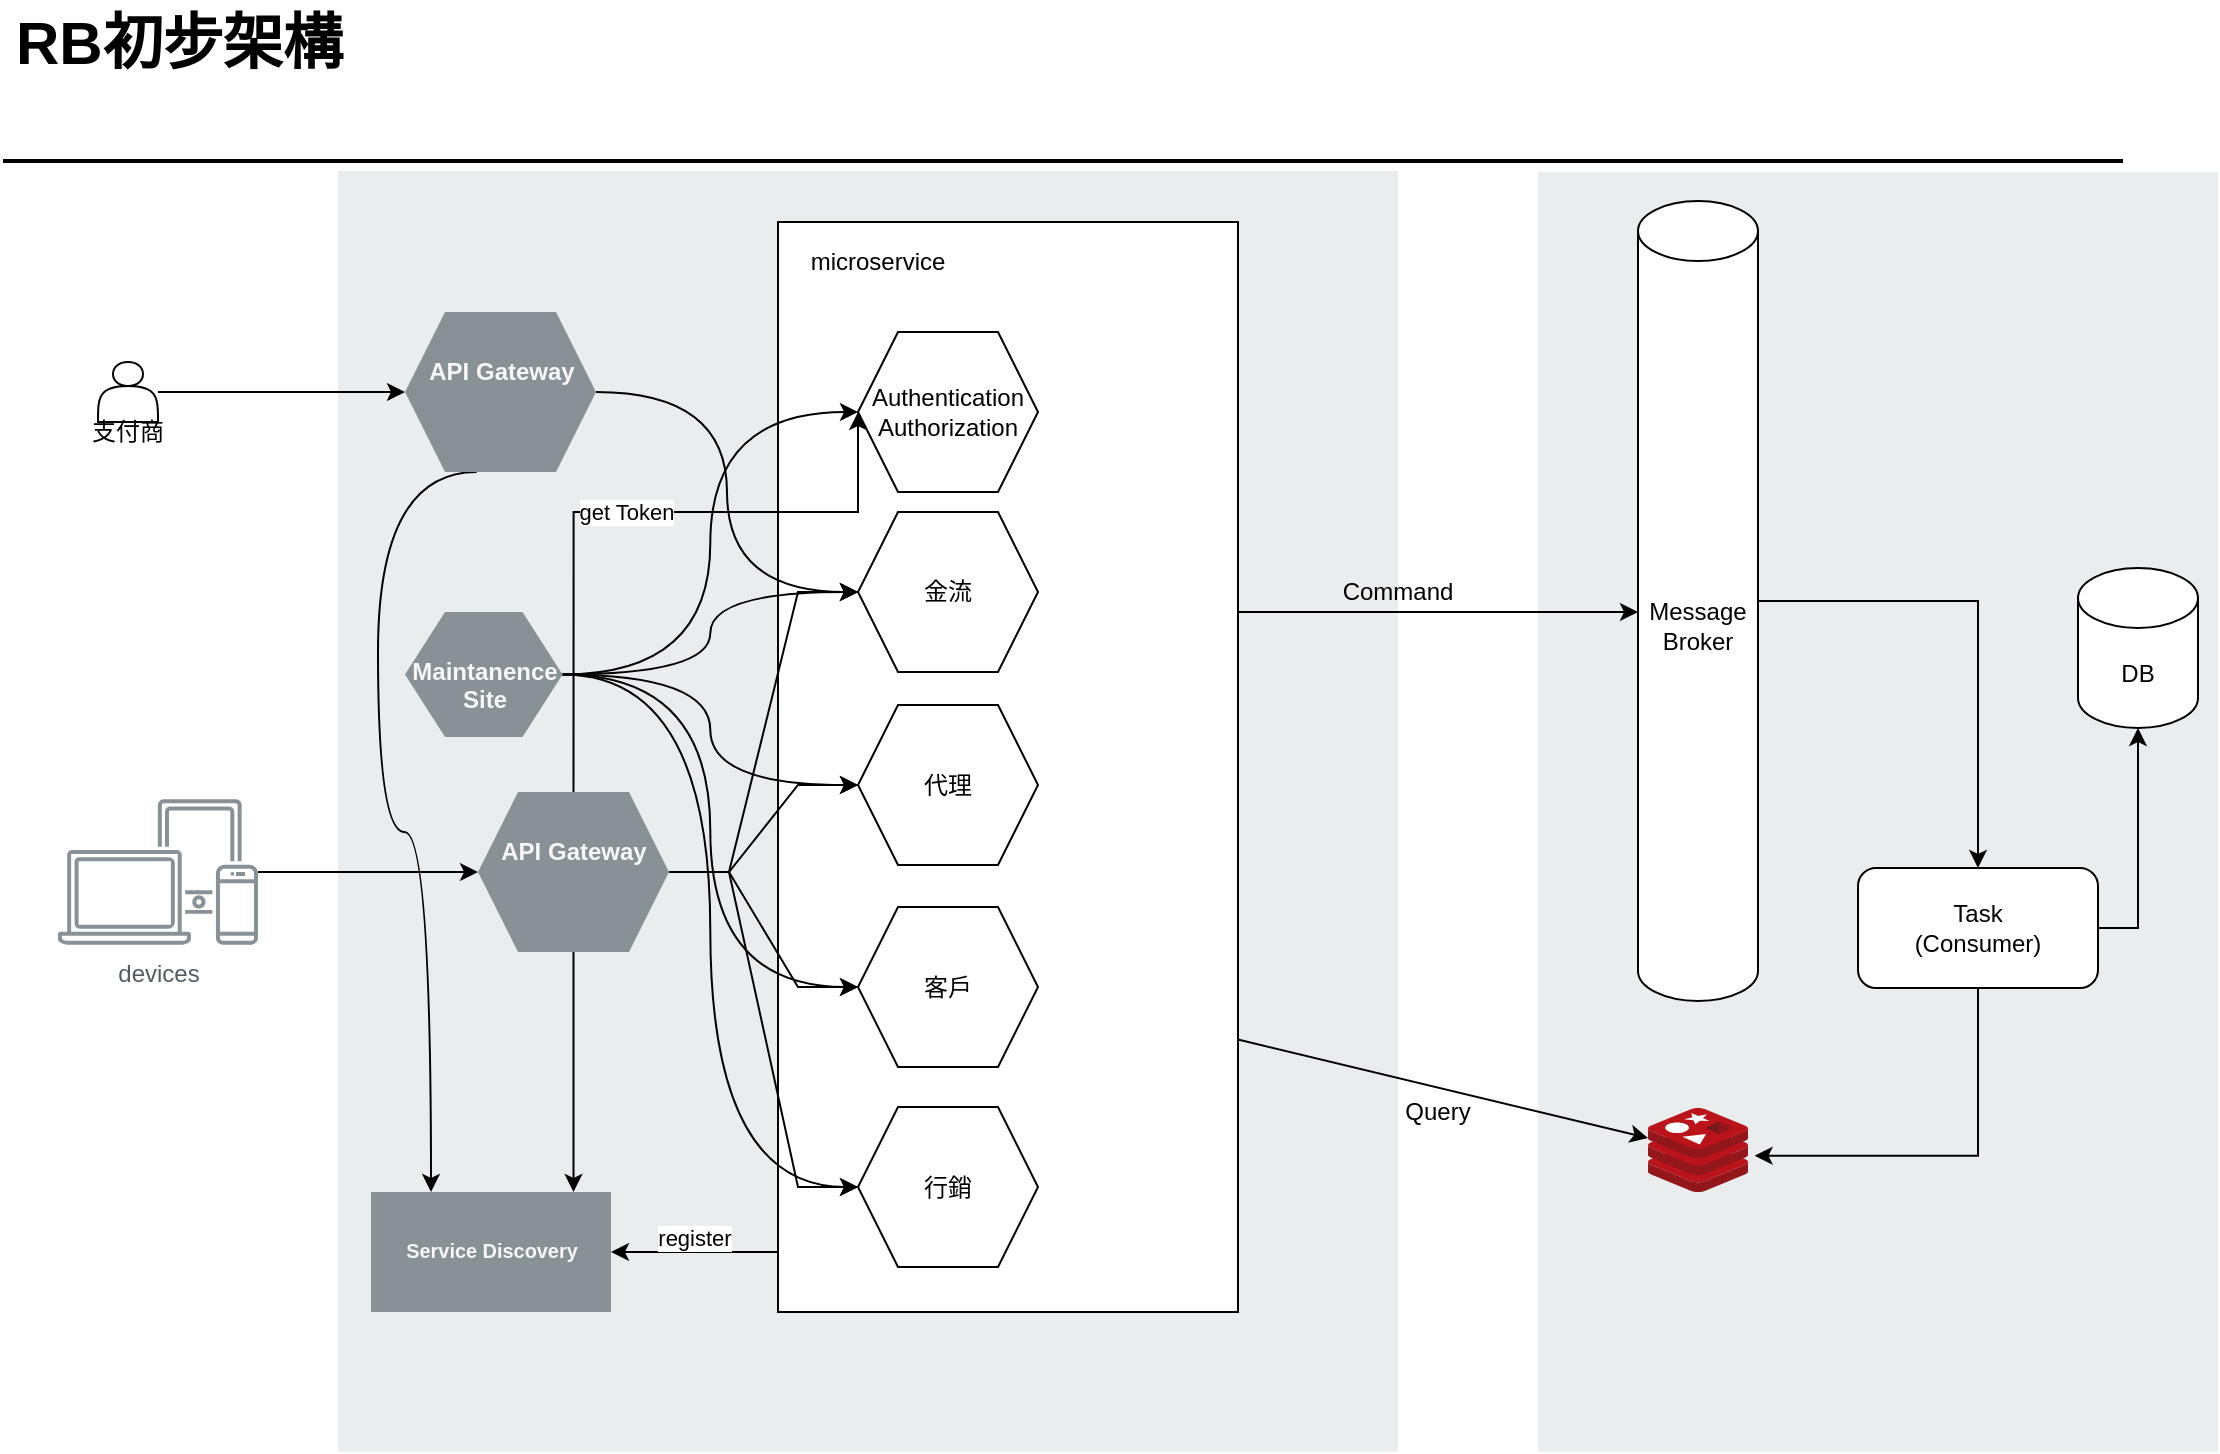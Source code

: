 <mxfile version="14.4.5" type="github">
  <diagram id="Ht1M8jgEwFfnCIfOTk4-" name="Page-1">
    <mxGraphModel dx="1504" dy="645" grid="1" gridSize="10" guides="1" tooltips="1" connect="1" arrows="1" fold="1" page="1" pageScale="1" pageWidth="1169" pageHeight="827" math="0" shadow="0">
      <root>
        <mxCell id="0" />
        <mxCell id="1" parent="0" />
        <mxCell id="qMT9t0mZY9mpns1QdVDe-62" value="" style="rounded=0;whiteSpace=wrap;html=1;fillColor=#EAEDED;fontSize=22;fontColor=#FFFFFF;strokeColor=none;labelBackgroundColor=none;" vertex="1" parent="1">
          <mxGeometry x="820" y="150" width="340" height="640" as="geometry" />
        </mxCell>
        <mxCell id="-QjtrjUzRDEMRZ5MF8oH-47" value="RB初步架構" style="text;html=1;resizable=0;points=[];autosize=1;align=left;verticalAlign=top;spacingTop=-4;fontSize=30;fontStyle=1" parent="1" vertex="1">
          <mxGeometry x="56.5" y="64.5" width="180" height="40" as="geometry" />
        </mxCell>
        <mxCell id="SCVMTBWpLvtzJIhz15lM-1" value="" style="line;strokeWidth=2;html=1;fontSize=14;" parent="1" vertex="1">
          <mxGeometry x="52.5" y="139.5" width="1060" height="10" as="geometry" />
        </mxCell>
        <mxCell id="k1J5Uft5zTIaOylSxwT3-1" value="" style="rounded=0;whiteSpace=wrap;html=1;fillColor=#EAEDED;fontSize=22;fontColor=#FFFFFF;strokeColor=none;labelBackgroundColor=none;" parent="1" vertex="1">
          <mxGeometry x="220" y="149.5" width="530" height="640.5" as="geometry" />
        </mxCell>
        <mxCell id="qMT9t0mZY9mpns1QdVDe-6" value="" style="edgeStyle=orthogonalEdgeStyle;rounded=0;orthogonalLoop=1;jettySize=auto;html=1;" edge="1" parent="1" source="qMT9t0mZY9mpns1QdVDe-4" target="qMT9t0mZY9mpns1QdVDe-5">
          <mxGeometry relative="1" as="geometry" />
        </mxCell>
        <mxCell id="qMT9t0mZY9mpns1QdVDe-4" value="devices" style="outlineConnect=0;gradientColor=none;fontColor=#545B64;strokeColor=none;fillColor=#879196;dashed=0;verticalLabelPosition=bottom;verticalAlign=top;align=center;html=1;fontSize=12;fontStyle=0;aspect=fixed;shape=mxgraph.aws4.illustration_devices;pointerEvents=1" vertex="1" parent="1">
          <mxGeometry x="80" y="463.5" width="100" height="73" as="geometry" />
        </mxCell>
        <mxCell id="qMT9t0mZY9mpns1QdVDe-8" value="" style="edgeStyle=orthogonalEdgeStyle;rounded=0;orthogonalLoop=1;jettySize=auto;html=1;" edge="1" parent="1" source="qMT9t0mZY9mpns1QdVDe-5" target="qMT9t0mZY9mpns1QdVDe-7">
          <mxGeometry relative="1" as="geometry">
            <Array as="points">
              <mxPoint x="338" y="640" />
              <mxPoint x="338" y="640" />
            </Array>
          </mxGeometry>
        </mxCell>
        <mxCell id="qMT9t0mZY9mpns1QdVDe-5" value="&lt;h4&gt;&lt;font color=&quot;#f7f7f7&quot;&gt;API Gateway&lt;/font&gt;&lt;br&gt;&lt;/h4&gt;" style="shape=hexagon;perimeter=hexagonPerimeter2;whiteSpace=wrap;html=1;fixedSize=1;dashed=0;fontColor=#545B64;fontStyle=0;verticalAlign=top;strokeColor=none;fillColor=#879196;" vertex="1" parent="1">
          <mxGeometry x="290" y="460" width="95.5" height="80" as="geometry" />
        </mxCell>
        <mxCell id="qMT9t0mZY9mpns1QdVDe-7" value="&lt;h5&gt;&lt;b&gt;&lt;font color=&quot;#f7f7f7&quot;&gt;Service Discovery&lt;/font&gt;&lt;/b&gt;&lt;/h5&gt;" style="whiteSpace=wrap;html=1;dashed=0;fontColor=#545B64;fontStyle=0;verticalAlign=top;strokeColor=none;fillColor=#879196;" vertex="1" parent="1">
          <mxGeometry x="236.5" y="660" width="120" height="60" as="geometry" />
        </mxCell>
        <mxCell id="qMT9t0mZY9mpns1QdVDe-30" value="" style="edgeStyle=orthogonalEdgeStyle;rounded=0;orthogonalLoop=1;jettySize=auto;html=1;" edge="1" parent="1" source="qMT9t0mZY9mpns1QdVDe-20" target="qMT9t0mZY9mpns1QdVDe-29">
          <mxGeometry relative="1" as="geometry">
            <mxPoint x="720" y="458" as="sourcePoint" />
            <Array as="points">
              <mxPoint x="740" y="370" />
              <mxPoint x="740" y="370" />
            </Array>
          </mxGeometry>
        </mxCell>
        <mxCell id="qMT9t0mZY9mpns1QdVDe-50" value="register" style="edgeStyle=orthogonalEdgeStyle;rounded=0;orthogonalLoop=1;jettySize=auto;html=1;entryX=1;entryY=0.5;entryDx=0;entryDy=0;" edge="1" parent="1" source="qMT9t0mZY9mpns1QdVDe-20" target="qMT9t0mZY9mpns1QdVDe-7">
          <mxGeometry x="0.013" y="-7" relative="1" as="geometry">
            <mxPoint x="361" y="650" as="targetPoint" />
            <Array as="points">
              <mxPoint x="420" y="690" />
              <mxPoint x="420" y="690" />
            </Array>
            <mxPoint as="offset" />
          </mxGeometry>
        </mxCell>
        <mxCell id="qMT9t0mZY9mpns1QdVDe-20" value="" style="rounded=0;whiteSpace=wrap;html=1;" vertex="1" parent="1">
          <mxGeometry x="440" y="175" width="230" height="545" as="geometry" />
        </mxCell>
        <mxCell id="qMT9t0mZY9mpns1QdVDe-21" value="客戶" style="shape=hexagon;perimeter=hexagonPerimeter2;whiteSpace=wrap;html=1;fixedSize=1;" vertex="1" parent="1">
          <mxGeometry x="480" y="517.5" width="90" height="80" as="geometry" />
        </mxCell>
        <mxCell id="qMT9t0mZY9mpns1QdVDe-22" value="金流" style="shape=hexagon;perimeter=hexagonPerimeter2;whiteSpace=wrap;html=1;fixedSize=1;" vertex="1" parent="1">
          <mxGeometry x="480" y="320" width="90" height="80" as="geometry" />
        </mxCell>
        <mxCell id="qMT9t0mZY9mpns1QdVDe-23" value="代理" style="shape=hexagon;perimeter=hexagonPerimeter2;whiteSpace=wrap;html=1;fixedSize=1;" vertex="1" parent="1">
          <mxGeometry x="480" y="416.5" width="90" height="80" as="geometry" />
        </mxCell>
        <mxCell id="qMT9t0mZY9mpns1QdVDe-24" value="行銷" style="shape=hexagon;perimeter=hexagonPerimeter2;whiteSpace=wrap;html=1;fixedSize=1;" vertex="1" parent="1">
          <mxGeometry x="480" y="617.5" width="90" height="80" as="geometry" />
        </mxCell>
        <mxCell id="qMT9t0mZY9mpns1QdVDe-47" style="edgeStyle=orthogonalEdgeStyle;rounded=0;orthogonalLoop=1;jettySize=auto;html=1;" edge="1" parent="1" source="qMT9t0mZY9mpns1QdVDe-29" target="qMT9t0mZY9mpns1QdVDe-46">
          <mxGeometry relative="1" as="geometry">
            <Array as="points">
              <mxPoint x="1040" y="364.5" />
            </Array>
          </mxGeometry>
        </mxCell>
        <mxCell id="qMT9t0mZY9mpns1QdVDe-29" value="Message&lt;br&gt;Broker" style="shape=cylinder3;whiteSpace=wrap;html=1;boundedLbl=1;backgroundOutline=1;size=15;" vertex="1" parent="1">
          <mxGeometry x="870" y="164.5" width="60" height="400" as="geometry" />
        </mxCell>
        <mxCell id="qMT9t0mZY9mpns1QdVDe-37" value="DB" style="shape=cylinder3;whiteSpace=wrap;html=1;boundedLbl=1;backgroundOutline=1;size=15;" vertex="1" parent="1">
          <mxGeometry x="1090" y="348" width="60" height="80" as="geometry" />
        </mxCell>
        <mxCell id="qMT9t0mZY9mpns1QdVDe-41" value="Command" style="text;html=1;strokeColor=none;fillColor=none;align=center;verticalAlign=middle;whiteSpace=wrap;rounded=0;" vertex="1" parent="1">
          <mxGeometry x="730" y="350" width="40" height="20" as="geometry" />
        </mxCell>
        <mxCell id="qMT9t0mZY9mpns1QdVDe-42" value="" style="endArrow=classic;html=1;exitX=1;exitY=0.75;exitDx=0;exitDy=0;" edge="1" parent="1" source="qMT9t0mZY9mpns1QdVDe-20" target="qMT9t0mZY9mpns1QdVDe-63">
          <mxGeometry width="50" height="50" relative="1" as="geometry">
            <mxPoint x="720" y="696.5" as="sourcePoint" />
            <mxPoint x="880" y="697.75" as="targetPoint" />
          </mxGeometry>
        </mxCell>
        <mxCell id="qMT9t0mZY9mpns1QdVDe-43" value="Query" style="text;html=1;strokeColor=none;fillColor=none;align=center;verticalAlign=middle;whiteSpace=wrap;rounded=0;" vertex="1" parent="1">
          <mxGeometry x="750" y="610" width="40" height="20" as="geometry" />
        </mxCell>
        <mxCell id="qMT9t0mZY9mpns1QdVDe-44" value="microservice" style="text;html=1;strokeColor=none;fillColor=none;align=center;verticalAlign=middle;whiteSpace=wrap;rounded=0;" vertex="1" parent="1">
          <mxGeometry x="470" y="184.5" width="40" height="20" as="geometry" />
        </mxCell>
        <mxCell id="qMT9t0mZY9mpns1QdVDe-49" style="edgeStyle=orthogonalEdgeStyle;rounded=0;orthogonalLoop=1;jettySize=auto;html=1;entryX=1.066;entryY=0.568;entryDx=0;entryDy=0;entryPerimeter=0;" edge="1" parent="1" source="qMT9t0mZY9mpns1QdVDe-46" target="qMT9t0mZY9mpns1QdVDe-63">
          <mxGeometry relative="1" as="geometry">
            <mxPoint x="920" y="693" as="targetPoint" />
            <Array as="points">
              <mxPoint x="1040" y="642" />
            </Array>
          </mxGeometry>
        </mxCell>
        <mxCell id="qMT9t0mZY9mpns1QdVDe-52" style="edgeStyle=orthogonalEdgeStyle;rounded=0;orthogonalLoop=1;jettySize=auto;html=1;entryX=0.5;entryY=1;entryDx=0;entryDy=0;entryPerimeter=0;" edge="1" parent="1" source="qMT9t0mZY9mpns1QdVDe-46" target="qMT9t0mZY9mpns1QdVDe-37">
          <mxGeometry relative="1" as="geometry">
            <Array as="points">
              <mxPoint x="1120" y="528.5" />
            </Array>
          </mxGeometry>
        </mxCell>
        <mxCell id="qMT9t0mZY9mpns1QdVDe-46" value="Task&lt;br&gt;(Consumer)" style="rounded=1;whiteSpace=wrap;html=1;" vertex="1" parent="1">
          <mxGeometry x="980" y="498" width="120" height="60" as="geometry" />
        </mxCell>
        <mxCell id="qMT9t0mZY9mpns1QdVDe-27" value="Authentication&lt;br&gt;Authorization" style="shape=hexagon;perimeter=hexagonPerimeter2;whiteSpace=wrap;html=1;fixedSize=1;" vertex="1" parent="1">
          <mxGeometry x="480" y="230" width="90" height="80" as="geometry" />
        </mxCell>
        <mxCell id="qMT9t0mZY9mpns1QdVDe-54" value="get Token" style="edgeStyle=orthogonalEdgeStyle;rounded=0;orthogonalLoop=1;jettySize=auto;html=1;entryX=0;entryY=0.5;entryDx=0;entryDy=0;exitX=0.5;exitY=0;exitDx=0;exitDy=0;" edge="1" parent="1" source="qMT9t0mZY9mpns1QdVDe-5" target="qMT9t0mZY9mpns1QdVDe-27">
          <mxGeometry relative="1" as="geometry">
            <Array as="points">
              <mxPoint x="338" y="320" />
              <mxPoint x="480" y="320" />
            </Array>
          </mxGeometry>
        </mxCell>
        <mxCell id="qMT9t0mZY9mpns1QdVDe-58" style="edgeStyle=entityRelationEdgeStyle;rounded=0;orthogonalLoop=1;jettySize=auto;html=1;entryX=0;entryY=0.5;entryDx=0;entryDy=0;" edge="1" parent="1" source="qMT9t0mZY9mpns1QdVDe-5" target="qMT9t0mZY9mpns1QdVDe-22">
          <mxGeometry relative="1" as="geometry" />
        </mxCell>
        <mxCell id="qMT9t0mZY9mpns1QdVDe-59" style="edgeStyle=entityRelationEdgeStyle;rounded=0;orthogonalLoop=1;jettySize=auto;html=1;entryX=0;entryY=0.5;entryDx=0;entryDy=0;" edge="1" parent="1" source="qMT9t0mZY9mpns1QdVDe-5" target="qMT9t0mZY9mpns1QdVDe-23">
          <mxGeometry relative="1" as="geometry" />
        </mxCell>
        <mxCell id="qMT9t0mZY9mpns1QdVDe-60" style="edgeStyle=entityRelationEdgeStyle;rounded=0;orthogonalLoop=1;jettySize=auto;html=1;" edge="1" parent="1" source="qMT9t0mZY9mpns1QdVDe-5" target="qMT9t0mZY9mpns1QdVDe-21">
          <mxGeometry relative="1" as="geometry" />
        </mxCell>
        <mxCell id="qMT9t0mZY9mpns1QdVDe-61" style="edgeStyle=entityRelationEdgeStyle;rounded=0;orthogonalLoop=1;jettySize=auto;html=1;" edge="1" parent="1" source="qMT9t0mZY9mpns1QdVDe-5" target="qMT9t0mZY9mpns1QdVDe-24">
          <mxGeometry relative="1" as="geometry" />
        </mxCell>
        <mxCell id="qMT9t0mZY9mpns1QdVDe-63" value="" style="aspect=fixed;html=1;points=[];align=center;image;fontSize=12;image=img/lib/mscae/Cache_Redis_Product.svg;" vertex="1" parent="1">
          <mxGeometry x="875" y="618" width="50" height="42" as="geometry" />
        </mxCell>
        <mxCell id="qMT9t0mZY9mpns1QdVDe-80" style="edgeStyle=orthogonalEdgeStyle;curved=1;rounded=0;orthogonalLoop=1;jettySize=auto;html=1;entryX=0;entryY=0.5;entryDx=0;entryDy=0;" edge="1" parent="1" source="qMT9t0mZY9mpns1QdVDe-66" target="qMT9t0mZY9mpns1QdVDe-22">
          <mxGeometry relative="1" as="geometry" />
        </mxCell>
        <mxCell id="qMT9t0mZY9mpns1QdVDe-81" style="edgeStyle=orthogonalEdgeStyle;curved=1;rounded=0;orthogonalLoop=1;jettySize=auto;html=1;entryX=0.25;entryY=0;entryDx=0;entryDy=0;exitX=0.375;exitY=1;exitDx=0;exitDy=0;" edge="1" parent="1" source="qMT9t0mZY9mpns1QdVDe-66" target="qMT9t0mZY9mpns1QdVDe-7">
          <mxGeometry relative="1" as="geometry">
            <Array as="points">
              <mxPoint x="240" y="300" />
              <mxPoint x="240" y="480" />
              <mxPoint x="266" y="480" />
            </Array>
          </mxGeometry>
        </mxCell>
        <mxCell id="qMT9t0mZY9mpns1QdVDe-66" value="&lt;h4&gt;&lt;font color=&quot;#f7f7f7&quot;&gt;API Gateway&lt;/font&gt;&lt;br&gt;&lt;/h4&gt;" style="shape=hexagon;perimeter=hexagonPerimeter2;whiteSpace=wrap;html=1;fixedSize=1;dashed=0;fontColor=#545B64;fontStyle=0;verticalAlign=top;strokeColor=none;fillColor=#879196;" vertex="1" parent="1">
          <mxGeometry x="253.5" y="220" width="95.5" height="80" as="geometry" />
        </mxCell>
        <mxCell id="qMT9t0mZY9mpns1QdVDe-69" style="edgeStyle=entityRelationEdgeStyle;rounded=0;orthogonalLoop=1;jettySize=auto;html=1;entryX=0;entryY=0.5;entryDx=0;entryDy=0;" edge="1" parent="1" source="qMT9t0mZY9mpns1QdVDe-67" target="qMT9t0mZY9mpns1QdVDe-66">
          <mxGeometry relative="1" as="geometry" />
        </mxCell>
        <mxCell id="qMT9t0mZY9mpns1QdVDe-67" value="" style="shape=actor;whiteSpace=wrap;html=1;" vertex="1" parent="1">
          <mxGeometry x="100" y="245" width="30" height="30" as="geometry" />
        </mxCell>
        <mxCell id="qMT9t0mZY9mpns1QdVDe-68" value="支付商" style="text;html=1;strokeColor=none;fillColor=none;align=center;verticalAlign=middle;whiteSpace=wrap;rounded=0;" vertex="1" parent="1">
          <mxGeometry x="95" y="270" width="40" height="20" as="geometry" />
        </mxCell>
        <mxCell id="qMT9t0mZY9mpns1QdVDe-75" style="edgeStyle=orthogonalEdgeStyle;curved=1;rounded=0;orthogonalLoop=1;jettySize=auto;html=1;entryX=0;entryY=0.5;entryDx=0;entryDy=0;" edge="1" parent="1" source="qMT9t0mZY9mpns1QdVDe-73" target="qMT9t0mZY9mpns1QdVDe-24">
          <mxGeometry relative="1" as="geometry" />
        </mxCell>
        <mxCell id="qMT9t0mZY9mpns1QdVDe-76" style="edgeStyle=orthogonalEdgeStyle;curved=1;rounded=0;orthogonalLoop=1;jettySize=auto;html=1;entryX=0;entryY=0.5;entryDx=0;entryDy=0;" edge="1" parent="1" source="qMT9t0mZY9mpns1QdVDe-73" target="qMT9t0mZY9mpns1QdVDe-21">
          <mxGeometry relative="1" as="geometry" />
        </mxCell>
        <mxCell id="qMT9t0mZY9mpns1QdVDe-77" style="edgeStyle=orthogonalEdgeStyle;curved=1;rounded=0;orthogonalLoop=1;jettySize=auto;html=1;entryX=0;entryY=0.5;entryDx=0;entryDy=0;" edge="1" parent="1" source="qMT9t0mZY9mpns1QdVDe-73" target="qMT9t0mZY9mpns1QdVDe-23">
          <mxGeometry relative="1" as="geometry" />
        </mxCell>
        <mxCell id="qMT9t0mZY9mpns1QdVDe-78" style="edgeStyle=orthogonalEdgeStyle;curved=1;rounded=0;orthogonalLoop=1;jettySize=auto;html=1;entryX=0;entryY=0.5;entryDx=0;entryDy=0;" edge="1" parent="1" source="qMT9t0mZY9mpns1QdVDe-73" target="qMT9t0mZY9mpns1QdVDe-22">
          <mxGeometry relative="1" as="geometry" />
        </mxCell>
        <mxCell id="qMT9t0mZY9mpns1QdVDe-79" style="edgeStyle=orthogonalEdgeStyle;curved=1;rounded=0;orthogonalLoop=1;jettySize=auto;html=1;entryX=0;entryY=0.5;entryDx=0;entryDy=0;" edge="1" parent="1" source="qMT9t0mZY9mpns1QdVDe-73" target="qMT9t0mZY9mpns1QdVDe-27">
          <mxGeometry relative="1" as="geometry" />
        </mxCell>
        <mxCell id="qMT9t0mZY9mpns1QdVDe-73" value="&lt;h4&gt;&lt;font color=&quot;#f7f7f7&quot;&gt;Maintanence Site&lt;/font&gt;&lt;/h4&gt;" style="shape=hexagon;perimeter=hexagonPerimeter2;whiteSpace=wrap;html=1;fixedSize=1;dashed=0;fontColor=#545B64;fontStyle=0;verticalAlign=top;strokeColor=none;fillColor=#879196;" vertex="1" parent="1">
          <mxGeometry x="253.5" y="370" width="78.75" height="62.5" as="geometry" />
        </mxCell>
      </root>
    </mxGraphModel>
  </diagram>
</mxfile>
